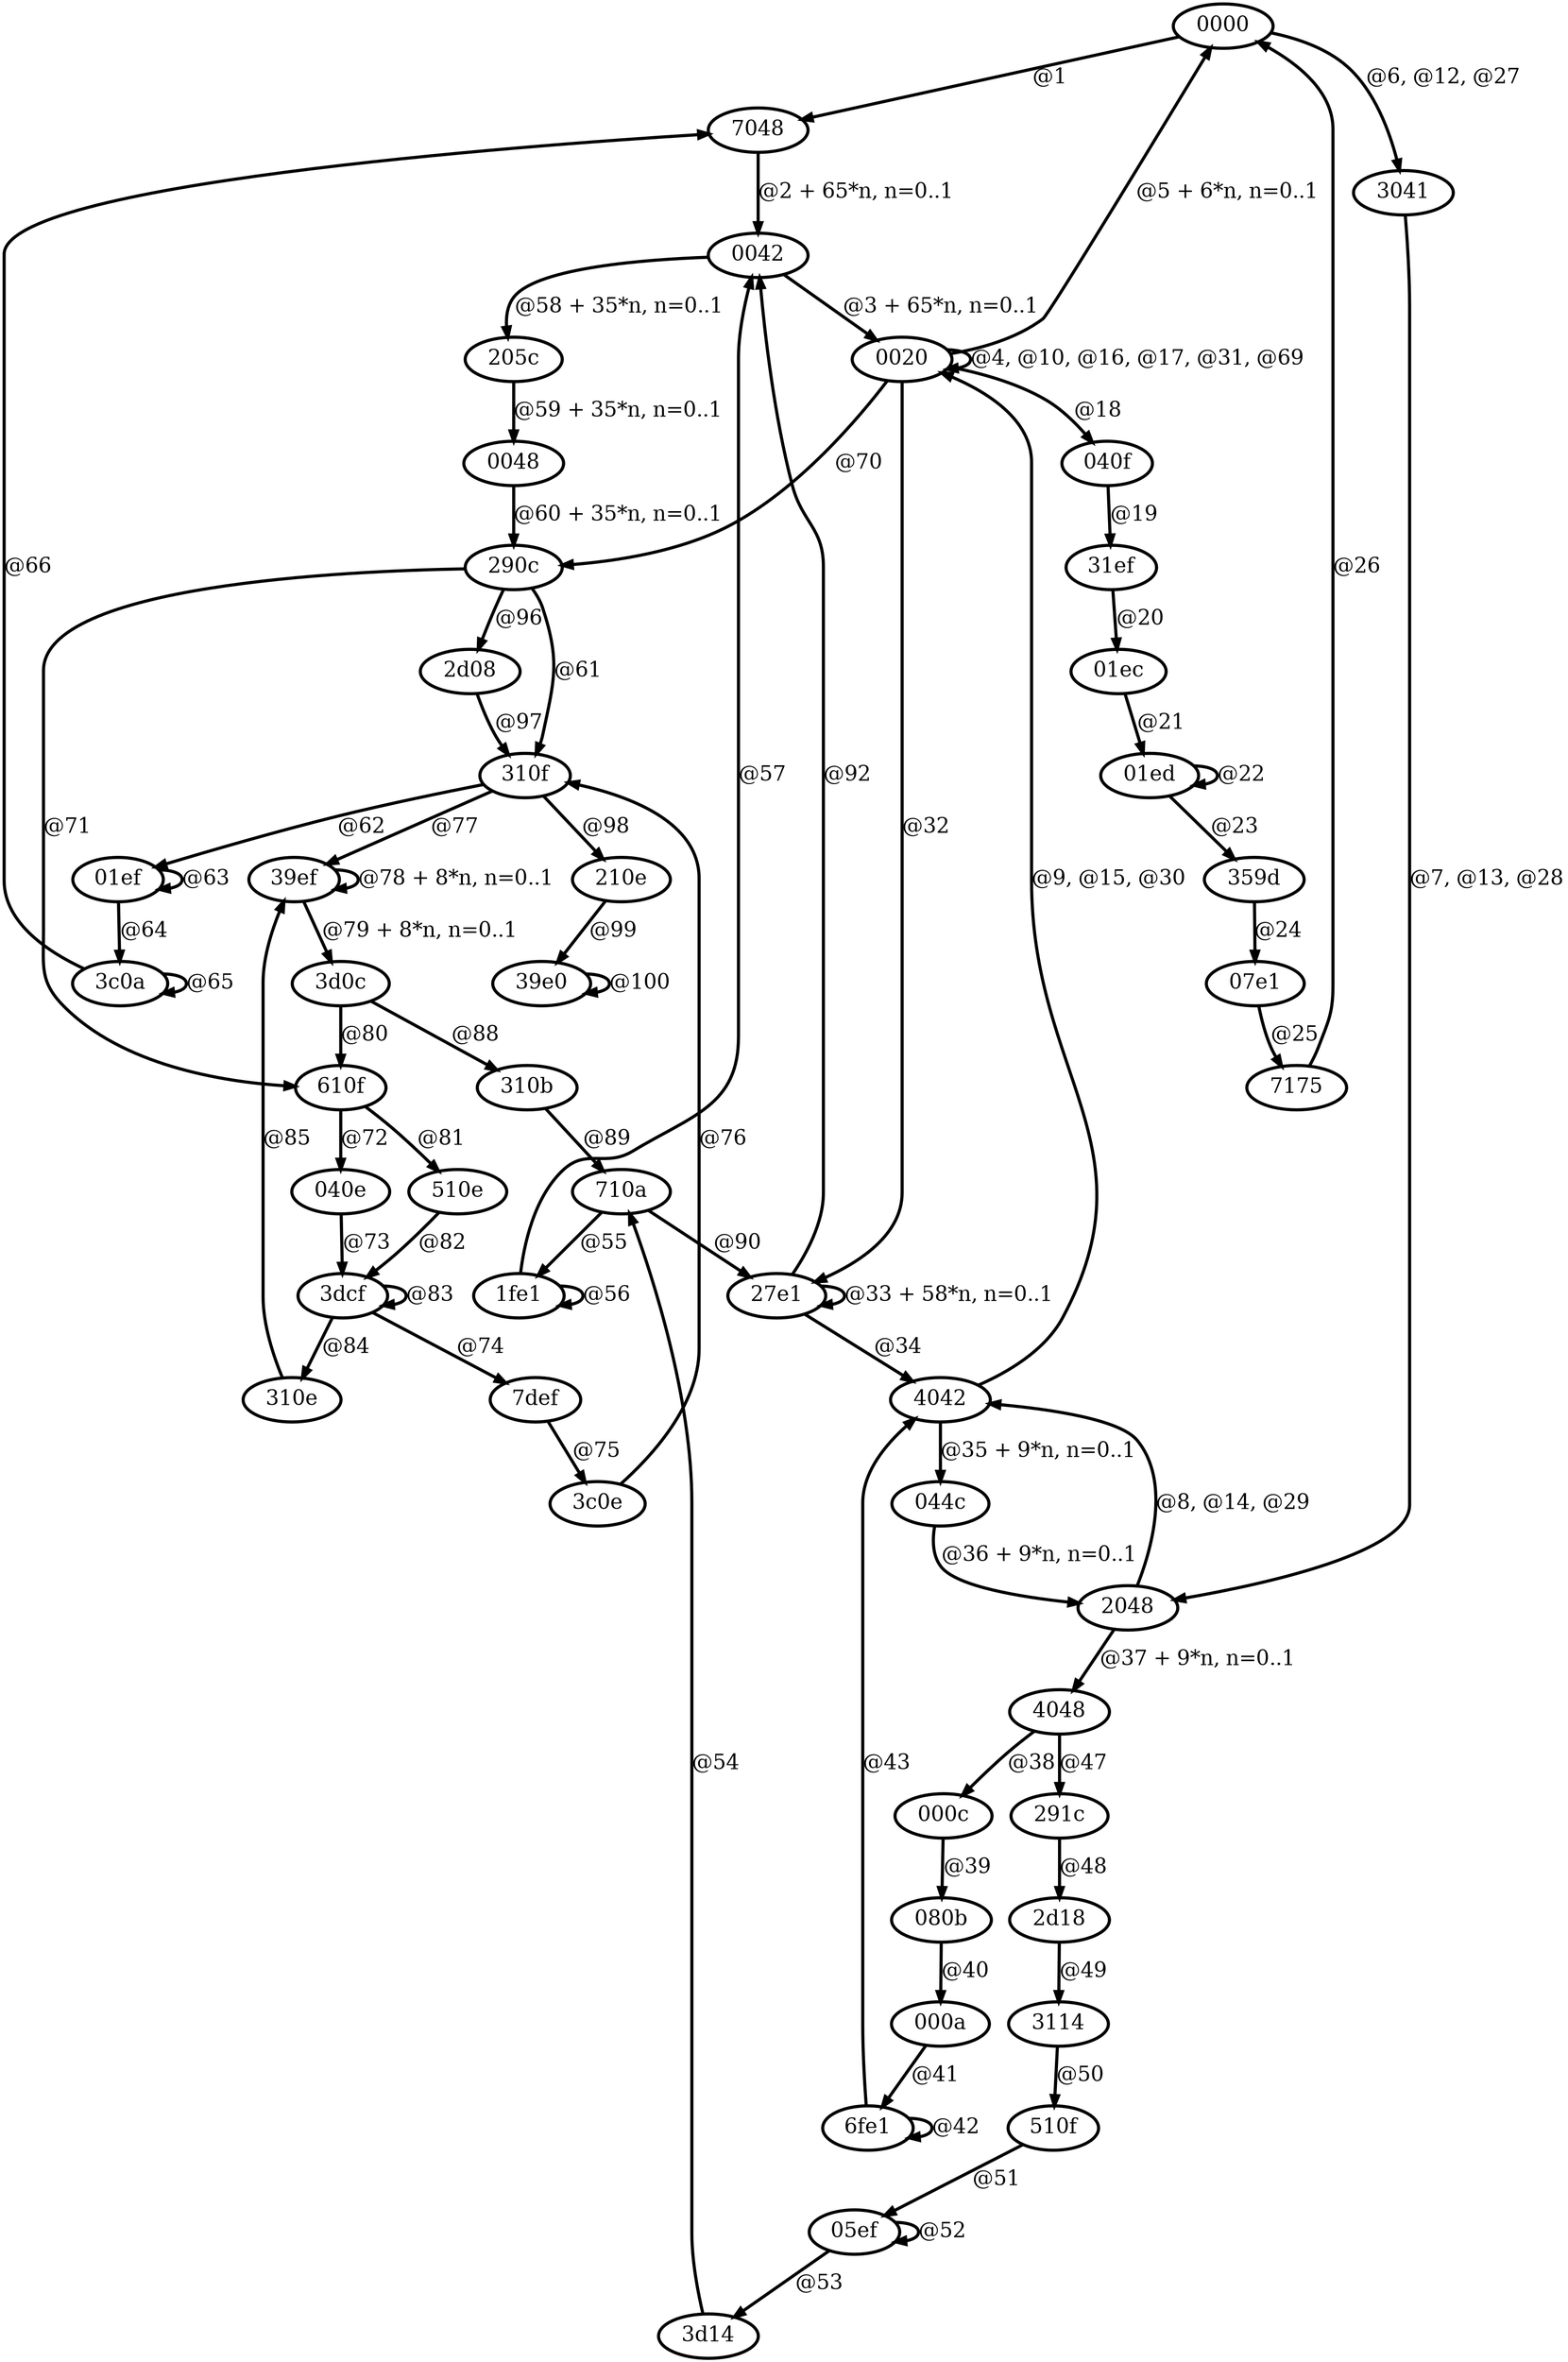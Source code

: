 digraph G {
        node [style=rounded, penwidth=3, fontsize=20, shape=oval];
        "0000" -> "7048" [label="@1", color=black,arrowsize=1,style=bold,penwidth=3,fontsize=20];
"7048" -> "0042" [label="@2 + 65*n, n=0..1", color=black,arrowsize=1,style=bold,penwidth=3,fontsize=20];
"0042" -> "0020" [label="@3 + 65*n, n=0..1", color=black,arrowsize=1,style=bold,penwidth=3,fontsize=20];
"0020" -> "0020" [label="@4, @10, @16, @17, @31, @69", color=black,arrowsize=1,style=bold,penwidth=3,fontsize=20];
"0020" -> "0000" [label="@5 + 6*n, n=0..1", color=black,arrowsize=1,style=bold,penwidth=3,fontsize=20];
"0000" -> "3041" [label="@6, @12, @27", color=black,arrowsize=1,style=bold,penwidth=3,fontsize=20];
"3041" -> "2048" [label="@7, @13, @28", color=black,arrowsize=1,style=bold,penwidth=3,fontsize=20];
"2048" -> "4042" [label="@8, @14, @29", color=black,arrowsize=1,style=bold,penwidth=3,fontsize=20];
"4042" -> "0020" [label="@9, @15, @30", color=black,arrowsize=1,style=bold,penwidth=3,fontsize=20];
"0020" -> "040f" [label="@18", color=black,arrowsize=1,style=bold,penwidth=3,fontsize=20];
"040f" -> "31ef" [label="@19", color=black,arrowsize=1,style=bold,penwidth=3,fontsize=20];
"31ef" -> "01ec" [label="@20", color=black,arrowsize=1,style=bold,penwidth=3,fontsize=20];
"01ec" -> "01ed" [label="@21", color=black,arrowsize=1,style=bold,penwidth=3,fontsize=20];
"01ed" -> "01ed" [label="@22", color=black,arrowsize=1,style=bold,penwidth=3,fontsize=20];
"01ed" -> "359d" [label="@23", color=black,arrowsize=1,style=bold,penwidth=3,fontsize=20];
"359d" -> "07e1" [label="@24", color=black,arrowsize=1,style=bold,penwidth=3,fontsize=20];
"07e1" -> "7175" [label="@25", color=black,arrowsize=1,style=bold,penwidth=3,fontsize=20];
"7175" -> "0000" [label="@26", color=black,arrowsize=1,style=bold,penwidth=3,fontsize=20];
"0020" -> "27e1" [label="@32", color=black,arrowsize=1,style=bold,penwidth=3,fontsize=20];
"27e1" -> "27e1" [label="@33 + 58*n, n=0..1", color=black,arrowsize=1,style=bold,penwidth=3,fontsize=20];
"27e1" -> "4042" [label="@34", color=black,arrowsize=1,style=bold,penwidth=3,fontsize=20];
"4042" -> "044c" [label="@35 + 9*n, n=0..1", color=black,arrowsize=1,style=bold,penwidth=3,fontsize=20];
"044c" -> "2048" [label="@36 + 9*n, n=0..1", color=black,arrowsize=1,style=bold,penwidth=3,fontsize=20];
"2048" -> "4048" [label="@37 + 9*n, n=0..1", color=black,arrowsize=1,style=bold,penwidth=3,fontsize=20];
"4048" -> "000c" [label="@38", color=black,arrowsize=1,style=bold,penwidth=3,fontsize=20];
"000c" -> "080b" [label="@39", color=black,arrowsize=1,style=bold,penwidth=3,fontsize=20];
"080b" -> "000a" [label="@40", color=black,arrowsize=1,style=bold,penwidth=3,fontsize=20];
"000a" -> "6fe1" [label="@41", color=black,arrowsize=1,style=bold,penwidth=3,fontsize=20];
"6fe1" -> "6fe1" [label="@42", color=black,arrowsize=1,style=bold,penwidth=3,fontsize=20];
"6fe1" -> "4042" [label="@43", color=black,arrowsize=1,style=bold,penwidth=3,fontsize=20];
"4048" -> "291c" [label="@47", color=black,arrowsize=1,style=bold,penwidth=3,fontsize=20];
"291c" -> "2d18" [label="@48", color=black,arrowsize=1,style=bold,penwidth=3,fontsize=20];
"2d18" -> "3114" [label="@49", color=black,arrowsize=1,style=bold,penwidth=3,fontsize=20];
"3114" -> "510f" [label="@50", color=black,arrowsize=1,style=bold,penwidth=3,fontsize=20];
"510f" -> "05ef" [label="@51", color=black,arrowsize=1,style=bold,penwidth=3,fontsize=20];
"05ef" -> "05ef" [label="@52", color=black,arrowsize=1,style=bold,penwidth=3,fontsize=20];
"05ef" -> "3d14" [label="@53", color=black,arrowsize=1,style=bold,penwidth=3,fontsize=20];
"3d14" -> "710a" [label="@54", color=black,arrowsize=1,style=bold,penwidth=3,fontsize=20];
"710a" -> "1fe1" [label="@55", color=black,arrowsize=1,style=bold,penwidth=3,fontsize=20];
"1fe1" -> "1fe1" [label="@56", color=black,arrowsize=1,style=bold,penwidth=3,fontsize=20];
"1fe1" -> "0042" [label="@57", color=black,arrowsize=1,style=bold,penwidth=3,fontsize=20];
"0042" -> "205c" [label="@58 + 35*n, n=0..1", color=black,arrowsize=1,style=bold,penwidth=3,fontsize=20];
"205c" -> "0048" [label="@59 + 35*n, n=0..1", color=black,arrowsize=1,style=bold,penwidth=3,fontsize=20];
"0048" -> "290c" [label="@60 + 35*n, n=0..1", color=black,arrowsize=1,style=bold,penwidth=3,fontsize=20];
"290c" -> "310f" [label="@61", color=black,arrowsize=1,style=bold,penwidth=3,fontsize=20];
"310f" -> "01ef" [label="@62", color=black,arrowsize=1,style=bold,penwidth=3,fontsize=20];
"01ef" -> "01ef" [label="@63", color=black,arrowsize=1,style=bold,penwidth=3,fontsize=20];
"01ef" -> "3c0a" [label="@64", color=black,arrowsize=1,style=bold,penwidth=3,fontsize=20];
"3c0a" -> "3c0a" [label="@65", color=black,arrowsize=1,style=bold,penwidth=3,fontsize=20];
"3c0a" -> "7048" [label="@66", color=black,arrowsize=1,style=bold,penwidth=3,fontsize=20];
"0020" -> "290c" [label="@70", color=black,arrowsize=1,style=bold,penwidth=3,fontsize=20];
"290c" -> "610f" [label="@71", color=black,arrowsize=1,style=bold,penwidth=3,fontsize=20];
"610f" -> "040e" [label="@72", color=black,arrowsize=1,style=bold,penwidth=3,fontsize=20];
"040e" -> "3dcf" [label="@73", color=black,arrowsize=1,style=bold,penwidth=3,fontsize=20];
"3dcf" -> "7def" [label="@74", color=black,arrowsize=1,style=bold,penwidth=3,fontsize=20];
"7def" -> "3c0e" [label="@75", color=black,arrowsize=1,style=bold,penwidth=3,fontsize=20];
"3c0e" -> "310f" [label="@76", color=black,arrowsize=1,style=bold,penwidth=3,fontsize=20];
"310f" -> "39ef" [label="@77", color=black,arrowsize=1,style=bold,penwidth=3,fontsize=20];
"39ef" -> "39ef" [label="@78 + 8*n, n=0..1", color=black,arrowsize=1,style=bold,penwidth=3,fontsize=20];
"39ef" -> "3d0c" [label="@79 + 8*n, n=0..1", color=black,arrowsize=1,style=bold,penwidth=3,fontsize=20];
"3d0c" -> "610f" [label="@80", color=black,arrowsize=1,style=bold,penwidth=3,fontsize=20];
"610f" -> "510e" [label="@81", color=black,arrowsize=1,style=bold,penwidth=3,fontsize=20];
"510e" -> "3dcf" [label="@82", color=black,arrowsize=1,style=bold,penwidth=3,fontsize=20];
"3dcf" -> "3dcf" [label="@83", color=black,arrowsize=1,style=bold,penwidth=3,fontsize=20];
"3dcf" -> "310e" [label="@84", color=black,arrowsize=1,style=bold,penwidth=3,fontsize=20];
"310e" -> "39ef" [label="@85", color=black,arrowsize=1,style=bold,penwidth=3,fontsize=20];
"3d0c" -> "310b" [label="@88", color=black,arrowsize=1,style=bold,penwidth=3,fontsize=20];
"310b" -> "710a" [label="@89", color=black,arrowsize=1,style=bold,penwidth=3,fontsize=20];
"710a" -> "27e1" [label="@90", color=black,arrowsize=1,style=bold,penwidth=3,fontsize=20];
"27e1" -> "0042" [label="@92", color=black,arrowsize=1,style=bold,penwidth=3,fontsize=20];
"290c" -> "2d08" [label="@96", color=black,arrowsize=1,style=bold,penwidth=3,fontsize=20];
"2d08" -> "310f" [label="@97", color=black,arrowsize=1,style=bold,penwidth=3,fontsize=20];
"310f" -> "210e" [label="@98", color=black,arrowsize=1,style=bold,penwidth=3,fontsize=20];
"210e" -> "39e0" [label="@99", color=black,arrowsize=1,style=bold,penwidth=3,fontsize=20];
"39e0" -> "39e0" [label="@100", color=black,arrowsize=1,style=bold,penwidth=3,fontsize=20];
}

